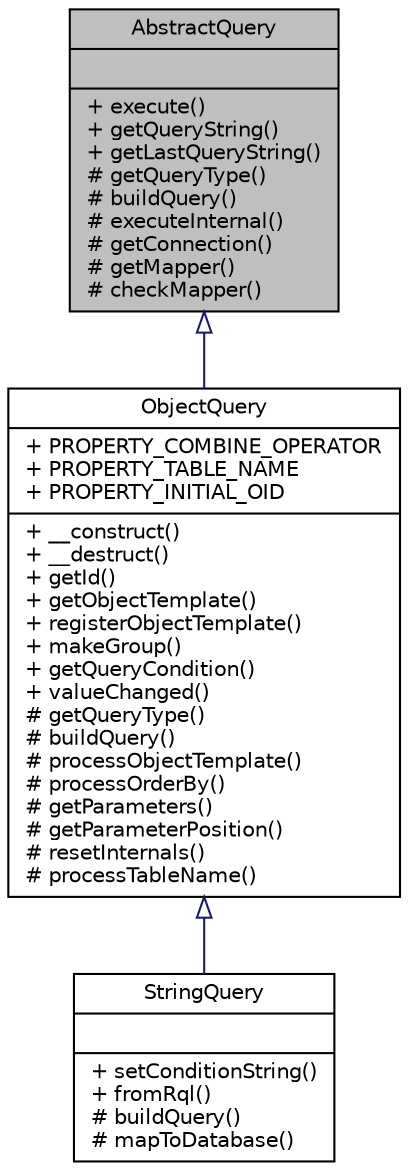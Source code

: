 digraph "AbstractQuery"
{
  edge [fontname="Helvetica",fontsize="10",labelfontname="Helvetica",labelfontsize="10"];
  node [fontname="Helvetica",fontsize="10",shape=record];
  Node0 [label="{AbstractQuery\n||+ execute()\l+ getQueryString()\l+ getLastQueryString()\l# getQueryType()\l# buildQuery()\l# executeInternal()\l# getConnection()\l# getMapper()\l# checkMapper()\l}",height=0.2,width=0.4,color="black", fillcolor="grey75", style="filled", fontcolor="black"];
  Node0 -> Node1 [dir="back",color="midnightblue",fontsize="10",style="solid",arrowtail="onormal",fontname="Helvetica"];
  Node1 [label="{ObjectQuery\n|+ PROPERTY_COMBINE_OPERATOR\l+ PROPERTY_TABLE_NAME\l+ PROPERTY_INITIAL_OID\l|+ __construct()\l+ __destruct()\l+ getId()\l+ getObjectTemplate()\l+ registerObjectTemplate()\l+ makeGroup()\l+ getQueryCondition()\l+ valueChanged()\l# getQueryType()\l# buildQuery()\l# processObjectTemplate()\l# processOrderBy()\l# getParameters()\l# getParameterPosition()\l# resetInternals()\l# processTableName()\l}",height=0.2,width=0.4,color="black", fillcolor="white", style="filled",URL="$classwcmf_1_1lib_1_1model_1_1_object_query.html",tooltip="ObjectQuery implements a template based object query. "];
  Node1 -> Node2 [dir="back",color="midnightblue",fontsize="10",style="solid",arrowtail="onormal",fontname="Helvetica"];
  Node2 [label="{StringQuery\n||+ setConditionString()\l+ fromRql()\l# buildQuery()\l# mapToDatabase()\l}",height=0.2,width=0.4,color="black", fillcolor="white", style="filled",URL="$classwcmf_1_1lib_1_1model_1_1_string_query.html",tooltip="StringQuery executes queries from a string representation. "];
}
